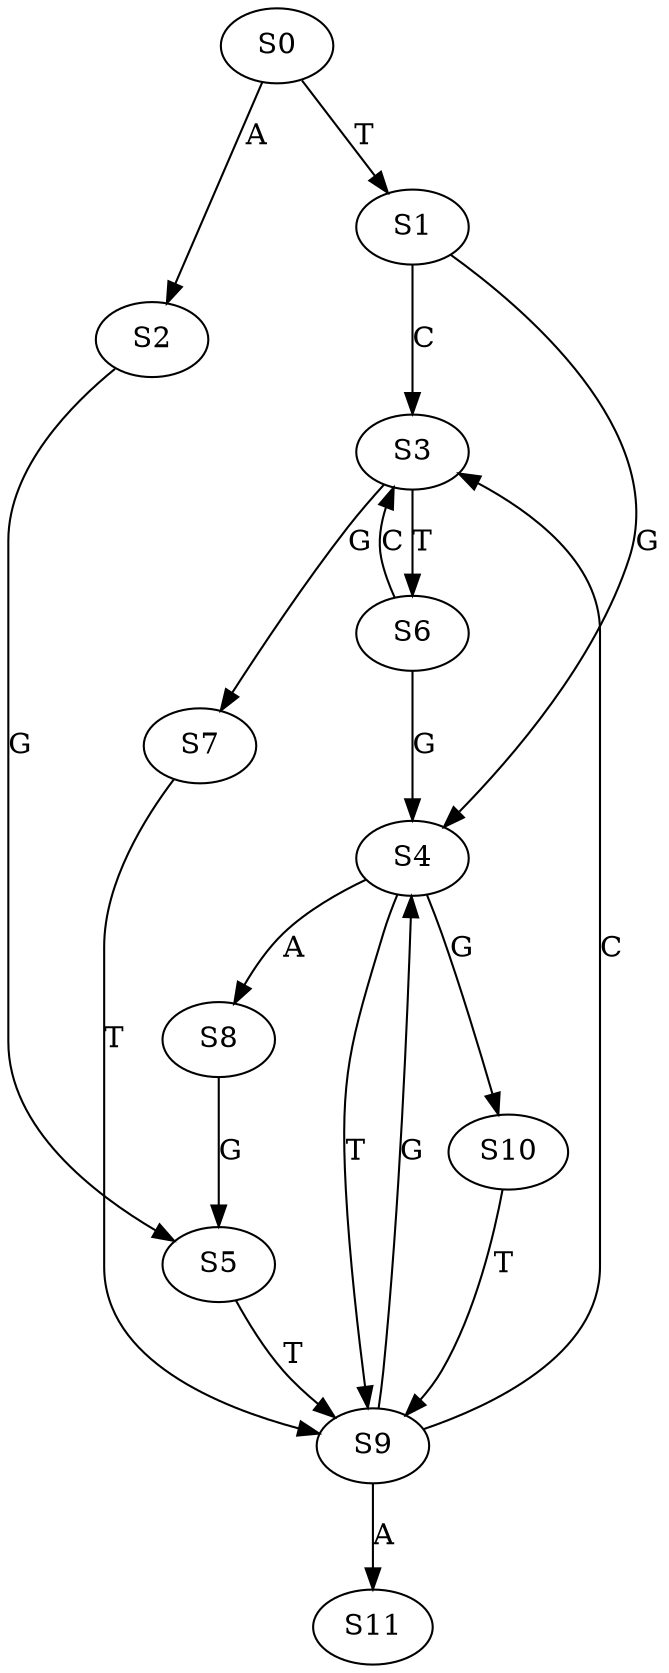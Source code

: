 strict digraph  {
	S0 -> S1 [ label = T ];
	S0 -> S2 [ label = A ];
	S1 -> S3 [ label = C ];
	S1 -> S4 [ label = G ];
	S2 -> S5 [ label = G ];
	S3 -> S6 [ label = T ];
	S3 -> S7 [ label = G ];
	S4 -> S8 [ label = A ];
	S4 -> S9 [ label = T ];
	S4 -> S10 [ label = G ];
	S5 -> S9 [ label = T ];
	S6 -> S4 [ label = G ];
	S6 -> S3 [ label = C ];
	S7 -> S9 [ label = T ];
	S8 -> S5 [ label = G ];
	S9 -> S11 [ label = A ];
	S9 -> S3 [ label = C ];
	S9 -> S4 [ label = G ];
	S10 -> S9 [ label = T ];
}
